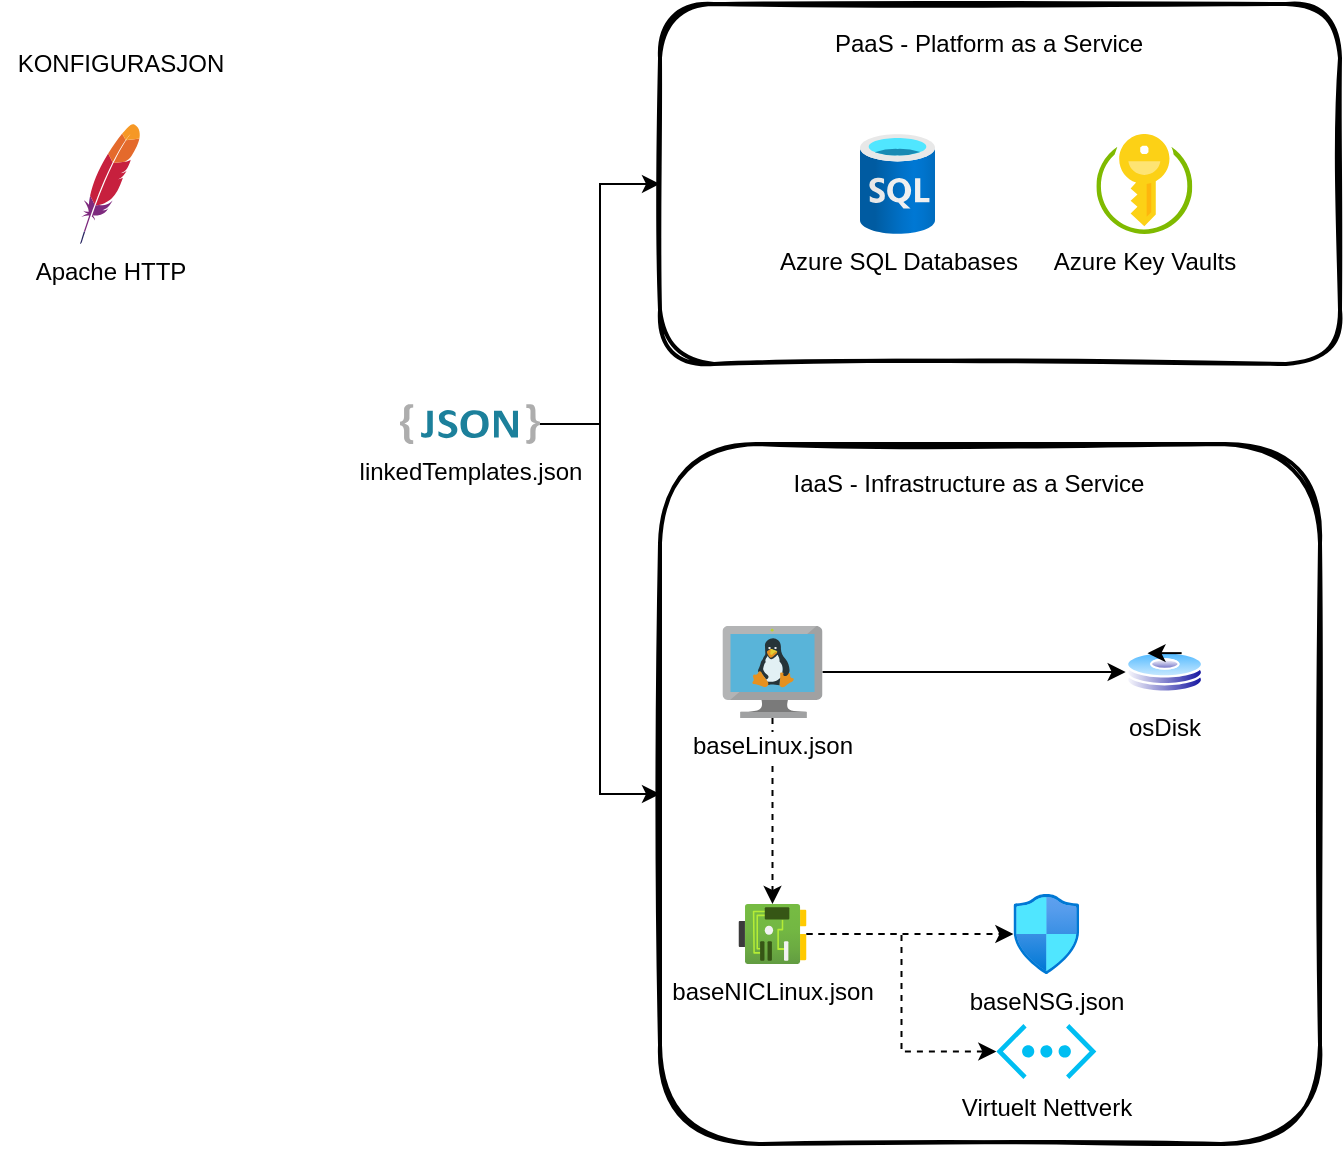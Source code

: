 <mxfile version="13.10.0" type="embed">
    <diagram id="0hn8_jwdR_boEfz-WC2f" name="Page-1">
        <mxGraphModel dx="1569" dy="710" grid="1" gridSize="10" guides="1" tooltips="1" connect="1" arrows="1" fold="1" page="1" pageScale="1" pageWidth="827" pageHeight="1169" math="0" shadow="0">
            <root>
                <mxCell id="0"/>
                <mxCell id="1" parent="0"/>
                <mxCell id="30" value="" style="rounded=1;whiteSpace=wrap;html=1;strokeWidth=2;fillWeight=4;hachureGap=8;hachureAngle=45;sketch=1;" vertex="1" parent="1">
                    <mxGeometry x="350" y="19.99" width="340" height="180" as="geometry"/>
                </mxCell>
                <mxCell id="29" value="" style="rounded=1;whiteSpace=wrap;html=1;strokeWidth=2;fillWeight=4;hachureGap=8;hachureAngle=45;sketch=1;" vertex="1" parent="1">
                    <mxGeometry x="350" y="240" width="330" height="350" as="geometry"/>
                </mxCell>
                <mxCell id="22" style="edgeStyle=orthogonalEdgeStyle;rounded=0;orthogonalLoop=1;jettySize=auto;html=1;entryX=0;entryY=0.5;entryDx=0;entryDy=0;" edge="1" parent="1" source="2" target="4">
                    <mxGeometry relative="1" as="geometry"/>
                </mxCell>
                <mxCell id="23" style="edgeStyle=orthogonalEdgeStyle;rounded=0;orthogonalLoop=1;jettySize=auto;html=1;dashed=1;" edge="1" parent="1" source="2" target="3">
                    <mxGeometry relative="1" as="geometry"/>
                </mxCell>
                <mxCell id="2" value="baseLinux.json" style="aspect=fixed;html=1;points=[];align=center;image;fontSize=12;image=img/lib/mscae/VM_Linux.svg;" vertex="1" parent="1">
                    <mxGeometry x="381.25" y="331" width="50" height="46" as="geometry"/>
                </mxCell>
                <mxCell id="9" style="edgeStyle=orthogonalEdgeStyle;rounded=0;orthogonalLoop=1;jettySize=auto;html=1;dashed=1;" edge="1" parent="1" source="3" target="5">
                    <mxGeometry relative="1" as="geometry"/>
                </mxCell>
                <mxCell id="33" style="edgeStyle=orthogonalEdgeStyle;rounded=0;orthogonalLoop=1;jettySize=auto;html=1;entryX=0;entryY=0.5;entryDx=0;entryDy=0;entryPerimeter=0;dashed=1;" edge="1" parent="1" source="3" target="8">
                    <mxGeometry relative="1" as="geometry"/>
                </mxCell>
                <mxCell id="3" value="baseNICLinux.json" style="aspect=fixed;html=1;points=[];align=center;image;fontSize=12;image=img/lib/azure2/networking/Network_Interfaces.svg;" vertex="1" parent="1">
                    <mxGeometry x="389.25" y="470" width="34" height="30.01" as="geometry"/>
                </mxCell>
                <mxCell id="4" value="osDisk" style="aspect=fixed;perimeter=ellipsePerimeter;html=1;align=center;shadow=0;dashed=0;spacingTop=3;image;image=img/lib/active_directory/hard_disk.svg;" vertex="1" parent="1">
                    <mxGeometry x="582.84" y="343.5" width="38.89" height="21" as="geometry"/>
                </mxCell>
                <mxCell id="5" value="baseNSG.json" style="aspect=fixed;html=1;points=[];align=center;image;fontSize=12;image=img/lib/azure2/networking/Network_Security_Groups.svg;" vertex="1" parent="1">
                    <mxGeometry x="526.7" y="465.01" width="32.95" height="40" as="geometry"/>
                </mxCell>
                <mxCell id="6" value="Apache HTTP&lt;br&gt;" style="dashed=0;outlineConnect=0;html=1;align=center;labelPosition=center;verticalLabelPosition=bottom;verticalAlign=top;shape=mxgraph.weblogos.apache" vertex="1" parent="1">
                    <mxGeometry x="60" y="79.99" width="30" height="60" as="geometry"/>
                </mxCell>
                <mxCell id="8" value="Virtuelt Nettverk" style="verticalLabelPosition=bottom;html=1;verticalAlign=top;align=center;strokeColor=none;fillColor=#00BEF2;shape=mxgraph.azure.virtual_network;pointerEvents=1;" vertex="1" parent="1">
                    <mxGeometry x="518.17" y="530" width="50" height="27.5" as="geometry"/>
                </mxCell>
                <mxCell id="12" value="IaaS - Infrastructure as a Service" style="text;html=1;align=center;verticalAlign=middle;resizable=0;points=[];autosize=1;" vertex="1" parent="1">
                    <mxGeometry x="409.23" y="250" width="190" height="20" as="geometry"/>
                </mxCell>
                <mxCell id="13" value="KONFIGURASJON" style="text;html=1;align=center;verticalAlign=middle;resizable=0;points=[];autosize=1;" vertex="1" parent="1">
                    <mxGeometry x="20" y="40" width="120" height="20" as="geometry"/>
                </mxCell>
                <mxCell id="17" value="PaaS - Platform as a Service" style="text;html=1;align=center;verticalAlign=middle;resizable=0;points=[];autosize=1;" vertex="1" parent="1">
                    <mxGeometry x="429.23" y="30" width="170" height="20" as="geometry"/>
                </mxCell>
                <mxCell id="18" value="Azure SQL Databases" style="aspect=fixed;html=1;points=[];align=center;image;fontSize=12;image=img/lib/azure2/databases/SQL_Database.svg;" vertex="1" parent="1">
                    <mxGeometry x="450" y="84.99" width="37.5" height="50" as="geometry"/>
                </mxCell>
                <mxCell id="19" value="Azure Key Vaults" style="aspect=fixed;html=1;points=[];align=center;image;fontSize=12;image=img/lib/mscae/Key_Vaults.svg;" vertex="1" parent="1">
                    <mxGeometry x="568.17" y="84.99" width="48" height="50" as="geometry"/>
                </mxCell>
                <mxCell id="31" style="edgeStyle=orthogonalEdgeStyle;rounded=0;orthogonalLoop=1;jettySize=auto;html=1;entryX=0;entryY=0.5;entryDx=0;entryDy=0;" edge="1" parent="1" source="26" target="30">
                    <mxGeometry relative="1" as="geometry"/>
                </mxCell>
                <mxCell id="34" style="edgeStyle=orthogonalEdgeStyle;rounded=0;orthogonalLoop=1;jettySize=auto;html=1;entryX=0;entryY=0.5;entryDx=0;entryDy=0;" edge="1" parent="1" source="26" target="29">
                    <mxGeometry relative="1" as="geometry"/>
                </mxCell>
                <mxCell id="26" value="linkedTemplates.json" style="dashed=0;outlineConnect=0;html=1;align=center;labelPosition=center;verticalLabelPosition=bottom;verticalAlign=top;shape=mxgraph.weblogos.json_2" vertex="1" parent="1">
                    <mxGeometry x="220" y="220" width="70" height="20" as="geometry"/>
                </mxCell>
                <mxCell id="35" style="edgeStyle=orthogonalEdgeStyle;rounded=0;orthogonalLoop=1;jettySize=auto;html=1;exitX=0.75;exitY=0;exitDx=0;exitDy=0;entryX=0.25;entryY=0;entryDx=0;entryDy=0;" edge="1" parent="1" source="4" target="4">
                    <mxGeometry relative="1" as="geometry"/>
                </mxCell>
            </root>
        </mxGraphModel>
    </diagram>
</mxfile>
